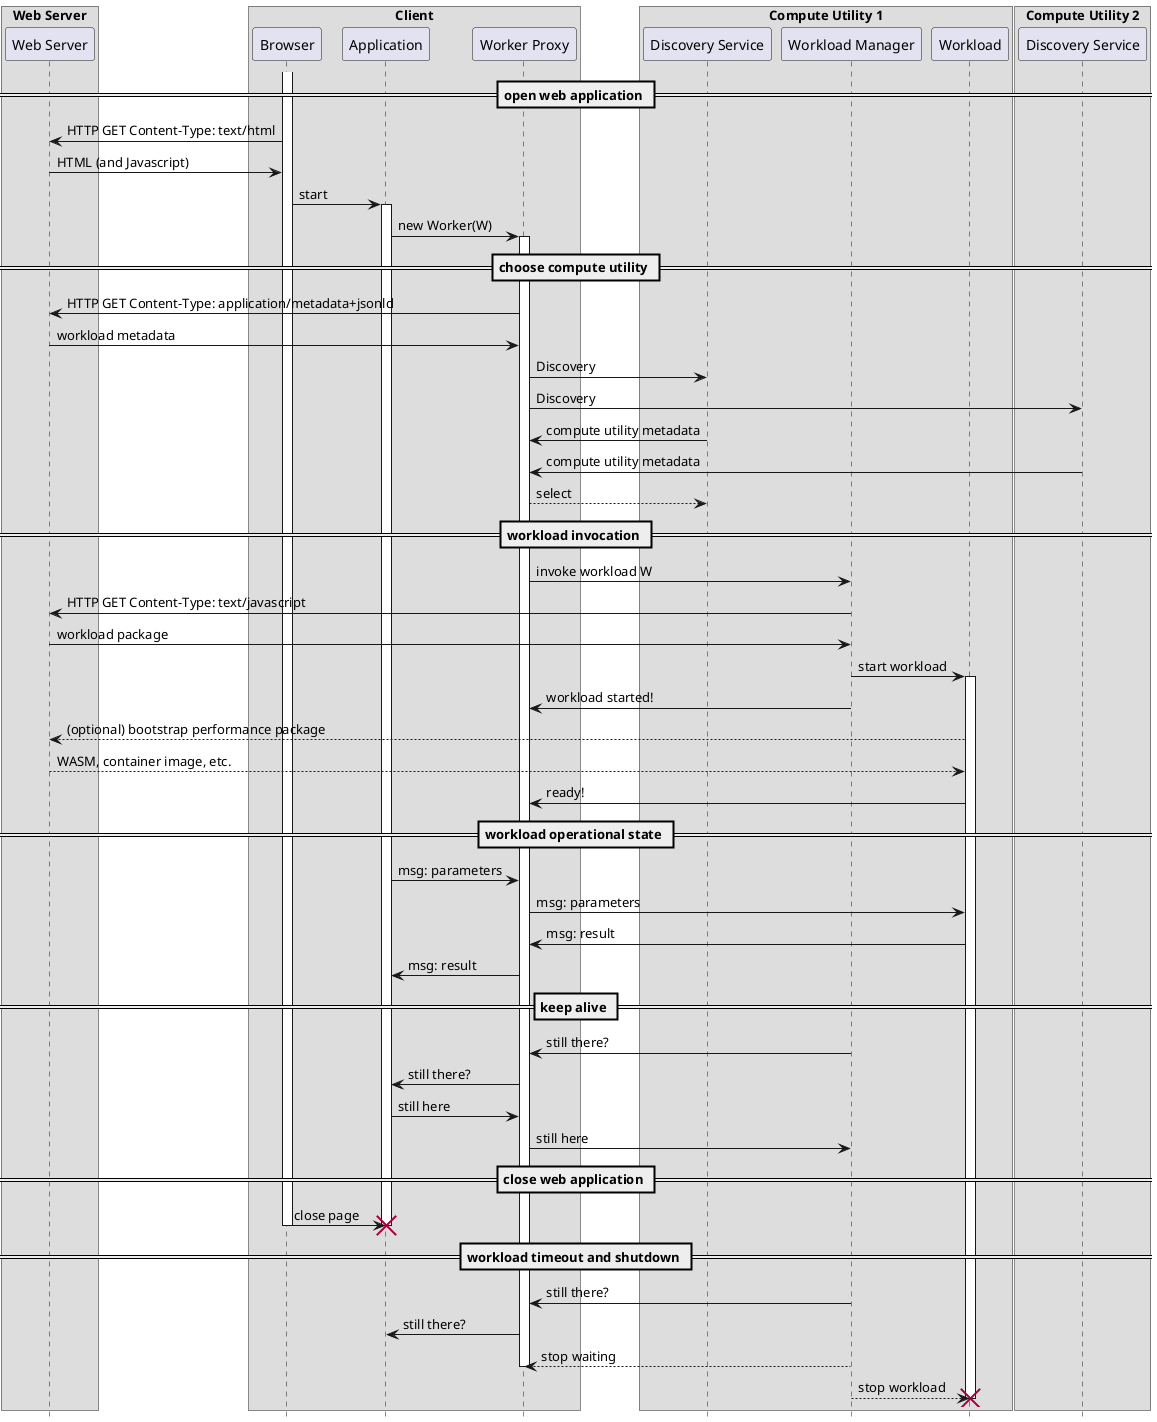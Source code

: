 @startuml
hide footbox

box "Web Server"
participant "Web Server" as WS
end box

box "Client"
participant "Browser" as B
participant "Application" as A
participant "Worker Proxy" as WP
end box

box "Compute Utility 1"
participant "Discovery Service" as DS
participant "Workload Manager" as WM
participant "Workload" as W
end box

box "Compute Utility 2"
participant "Discovery Service" as DS2
end box

== open web application ==

activate B
B  -> WS: HTTP GET Content-Type: text/html
WS -> B: HTML (and Javascript)
B -> A: start
activate A
A  -> WP: new Worker(W)
activate WP

== choose compute utility ==

WP  -> WS: HTTP GET Content-Type: application/metadata+jsonld
WS  -> WP: workload metadata
WP  -> DS: Discovery 
WP  -> DS2: Discovery 
DS  -> WP: compute utility metadata
DS2 -> WP: compute utility metadata
WP  --> DS: select

== workload invocation ==

WP  -> WM: invoke workload W
WM  -> WS: HTTP GET Content-Type: text/javascript
WS  -> WM: workload package
WM  -> W: start workload
activate W
WM -> WP: workload started!
W  --> WS: (optional) bootstrap performance package
WS --> W: WASM, container image, etc.
W  -> WP: ready!

== workload operational state ==

A -> WP: msg: parameters
WP -> W: msg: parameters
W -> WP: msg: result
WP -> A: msg: result

== keep alive ==

WM -> WP: still there?
WP -> A: still there?
A -> WP: still here
WP -> WM: still here

== close web application ==

B -> A: close page
destroy A
deactivate B

== workload timeout and shutdown ==
WM -> WP: still there?
WP -> A: still there?
WM --> WP: stop waiting
deactivate WP
WM --> W: stop workload
destroy W

@enduml
